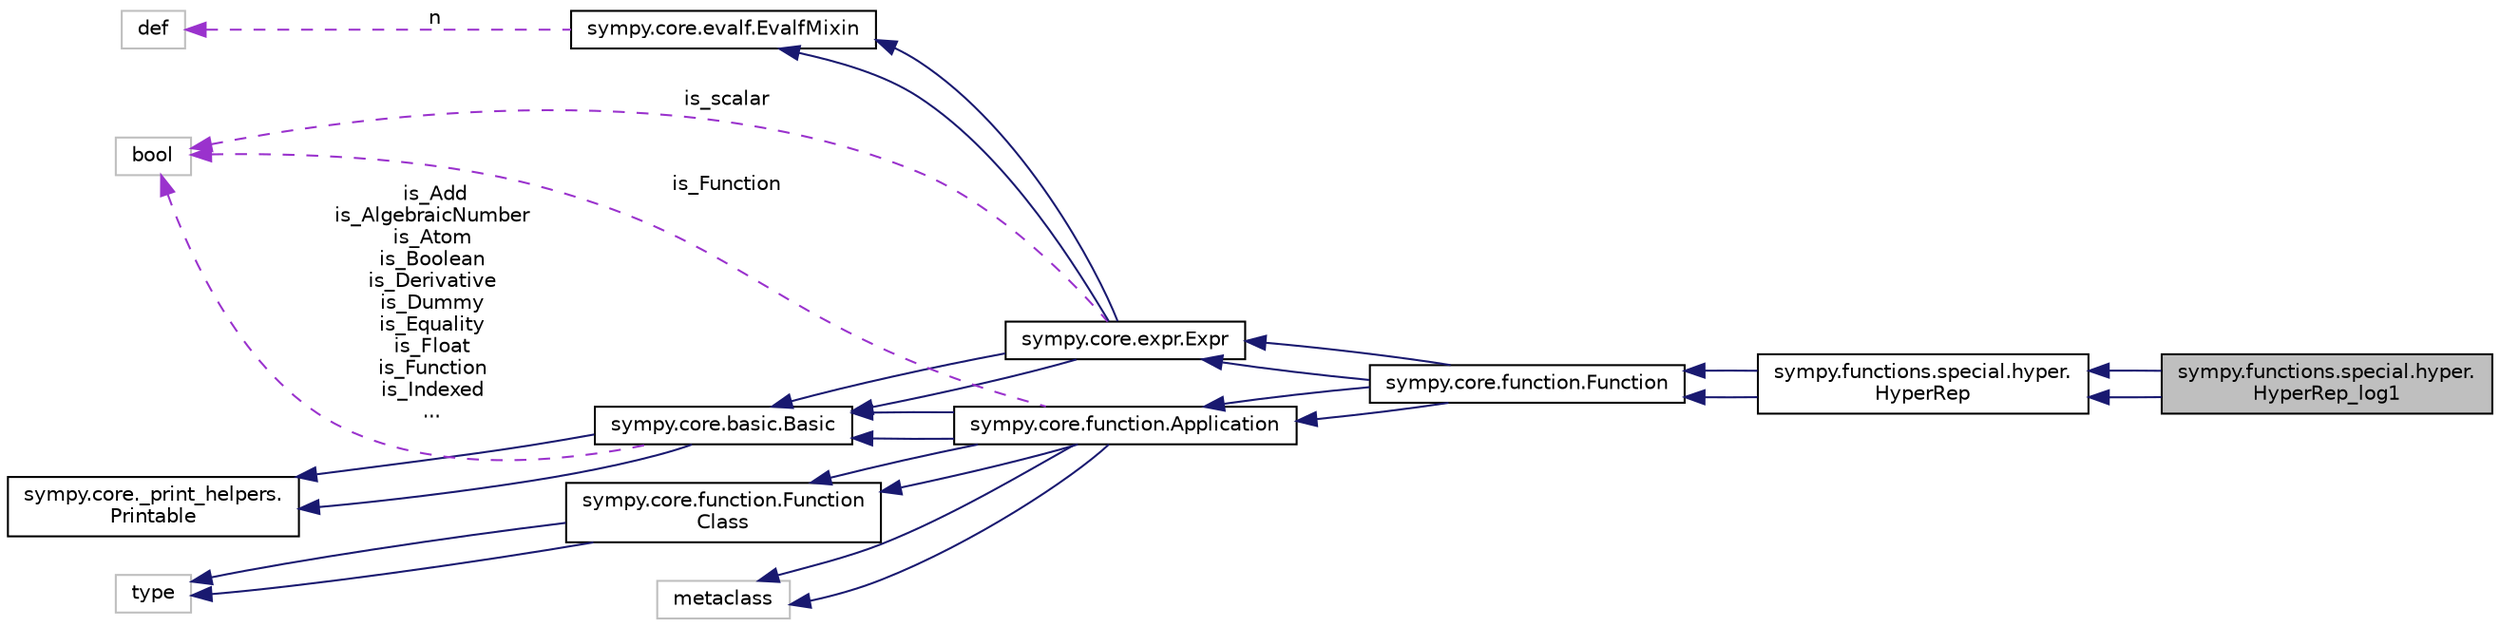 digraph "sympy.functions.special.hyper.HyperRep_log1"
{
 // LATEX_PDF_SIZE
  edge [fontname="Helvetica",fontsize="10",labelfontname="Helvetica",labelfontsize="10"];
  node [fontname="Helvetica",fontsize="10",shape=record];
  rankdir="LR";
  Node1 [label="sympy.functions.special.hyper.\lHyperRep_log1",height=0.2,width=0.4,color="black", fillcolor="grey75", style="filled", fontcolor="black",tooltip=" "];
  Node2 -> Node1 [dir="back",color="midnightblue",fontsize="10",style="solid",fontname="Helvetica"];
  Node2 [label="sympy.functions.special.hyper.\lHyperRep",height=0.2,width=0.4,color="black", fillcolor="white", style="filled",URL="$classsympy_1_1functions_1_1special_1_1hyper_1_1HyperRep.html",tooltip=" "];
  Node3 -> Node2 [dir="back",color="midnightblue",fontsize="10",style="solid",fontname="Helvetica"];
  Node3 [label="sympy.core.function.Function",height=0.2,width=0.4,color="black", fillcolor="white", style="filled",URL="$classsympy_1_1core_1_1function_1_1Function.html",tooltip=" "];
  Node4 -> Node3 [dir="back",color="midnightblue",fontsize="10",style="solid",fontname="Helvetica"];
  Node4 [label="sympy.core.function.Application",height=0.2,width=0.4,color="black", fillcolor="white", style="filled",URL="$classsympy_1_1core_1_1function_1_1Application.html",tooltip=" "];
  Node5 -> Node4 [dir="back",color="midnightblue",fontsize="10",style="solid",fontname="Helvetica"];
  Node5 [label="sympy.core.basic.Basic",height=0.2,width=0.4,color="black", fillcolor="white", style="filled",URL="$classsympy_1_1core_1_1basic_1_1Basic.html",tooltip=" "];
  Node6 -> Node5 [dir="back",color="midnightblue",fontsize="10",style="solid",fontname="Helvetica"];
  Node6 [label="sympy.core._print_helpers.\lPrintable",height=0.2,width=0.4,color="black", fillcolor="white", style="filled",URL="$classsympy_1_1core_1_1__print__helpers_1_1Printable.html",tooltip=" "];
  Node6 -> Node5 [dir="back",color="midnightblue",fontsize="10",style="solid",fontname="Helvetica"];
  Node7 -> Node5 [dir="back",color="darkorchid3",fontsize="10",style="dashed",label=" is_Add\nis_AlgebraicNumber\nis_Atom\nis_Boolean\nis_Derivative\nis_Dummy\nis_Equality\nis_Float\nis_Function\nis_Indexed\n..." ,fontname="Helvetica"];
  Node7 [label="bool",height=0.2,width=0.4,color="grey75", fillcolor="white", style="filled",tooltip=" "];
  Node8 -> Node4 [dir="back",color="midnightblue",fontsize="10",style="solid",fontname="Helvetica"];
  Node8 [label="metaclass",height=0.2,width=0.4,color="grey75", fillcolor="white", style="filled",tooltip=" "];
  Node9 -> Node4 [dir="back",color="midnightblue",fontsize="10",style="solid",fontname="Helvetica"];
  Node9 [label="sympy.core.function.Function\lClass",height=0.2,width=0.4,color="black", fillcolor="white", style="filled",URL="$classsympy_1_1core_1_1function_1_1FunctionClass.html",tooltip=" "];
  Node10 -> Node9 [dir="back",color="midnightblue",fontsize="10",style="solid",fontname="Helvetica"];
  Node10 [label="type",height=0.2,width=0.4,color="grey75", fillcolor="white", style="filled",tooltip=" "];
  Node10 -> Node9 [dir="back",color="midnightblue",fontsize="10",style="solid",fontname="Helvetica"];
  Node5 -> Node4 [dir="back",color="midnightblue",fontsize="10",style="solid",fontname="Helvetica"];
  Node8 -> Node4 [dir="back",color="midnightblue",fontsize="10",style="solid",fontname="Helvetica"];
  Node9 -> Node4 [dir="back",color="midnightblue",fontsize="10",style="solid",fontname="Helvetica"];
  Node7 -> Node4 [dir="back",color="darkorchid3",fontsize="10",style="dashed",label=" is_Function" ,fontname="Helvetica"];
  Node11 -> Node3 [dir="back",color="midnightblue",fontsize="10",style="solid",fontname="Helvetica"];
  Node11 [label="sympy.core.expr.Expr",height=0.2,width=0.4,color="black", fillcolor="white", style="filled",URL="$classsympy_1_1core_1_1expr_1_1Expr.html",tooltip=" "];
  Node5 -> Node11 [dir="back",color="midnightblue",fontsize="10",style="solid",fontname="Helvetica"];
  Node12 -> Node11 [dir="back",color="midnightblue",fontsize="10",style="solid",fontname="Helvetica"];
  Node12 [label="sympy.core.evalf.EvalfMixin",height=0.2,width=0.4,color="black", fillcolor="white", style="filled",URL="$classsympy_1_1core_1_1evalf_1_1EvalfMixin.html",tooltip=" "];
  Node13 -> Node12 [dir="back",color="darkorchid3",fontsize="10",style="dashed",label=" n" ,fontname="Helvetica"];
  Node13 [label="def",height=0.2,width=0.4,color="grey75", fillcolor="white", style="filled",tooltip=" "];
  Node5 -> Node11 [dir="back",color="midnightblue",fontsize="10",style="solid",fontname="Helvetica"];
  Node12 -> Node11 [dir="back",color="midnightblue",fontsize="10",style="solid",fontname="Helvetica"];
  Node7 -> Node11 [dir="back",color="darkorchid3",fontsize="10",style="dashed",label=" is_scalar" ,fontname="Helvetica"];
  Node4 -> Node3 [dir="back",color="midnightblue",fontsize="10",style="solid",fontname="Helvetica"];
  Node11 -> Node3 [dir="back",color="midnightblue",fontsize="10",style="solid",fontname="Helvetica"];
  Node3 -> Node2 [dir="back",color="midnightblue",fontsize="10",style="solid",fontname="Helvetica"];
  Node2 -> Node1 [dir="back",color="midnightblue",fontsize="10",style="solid",fontname="Helvetica"];
}
